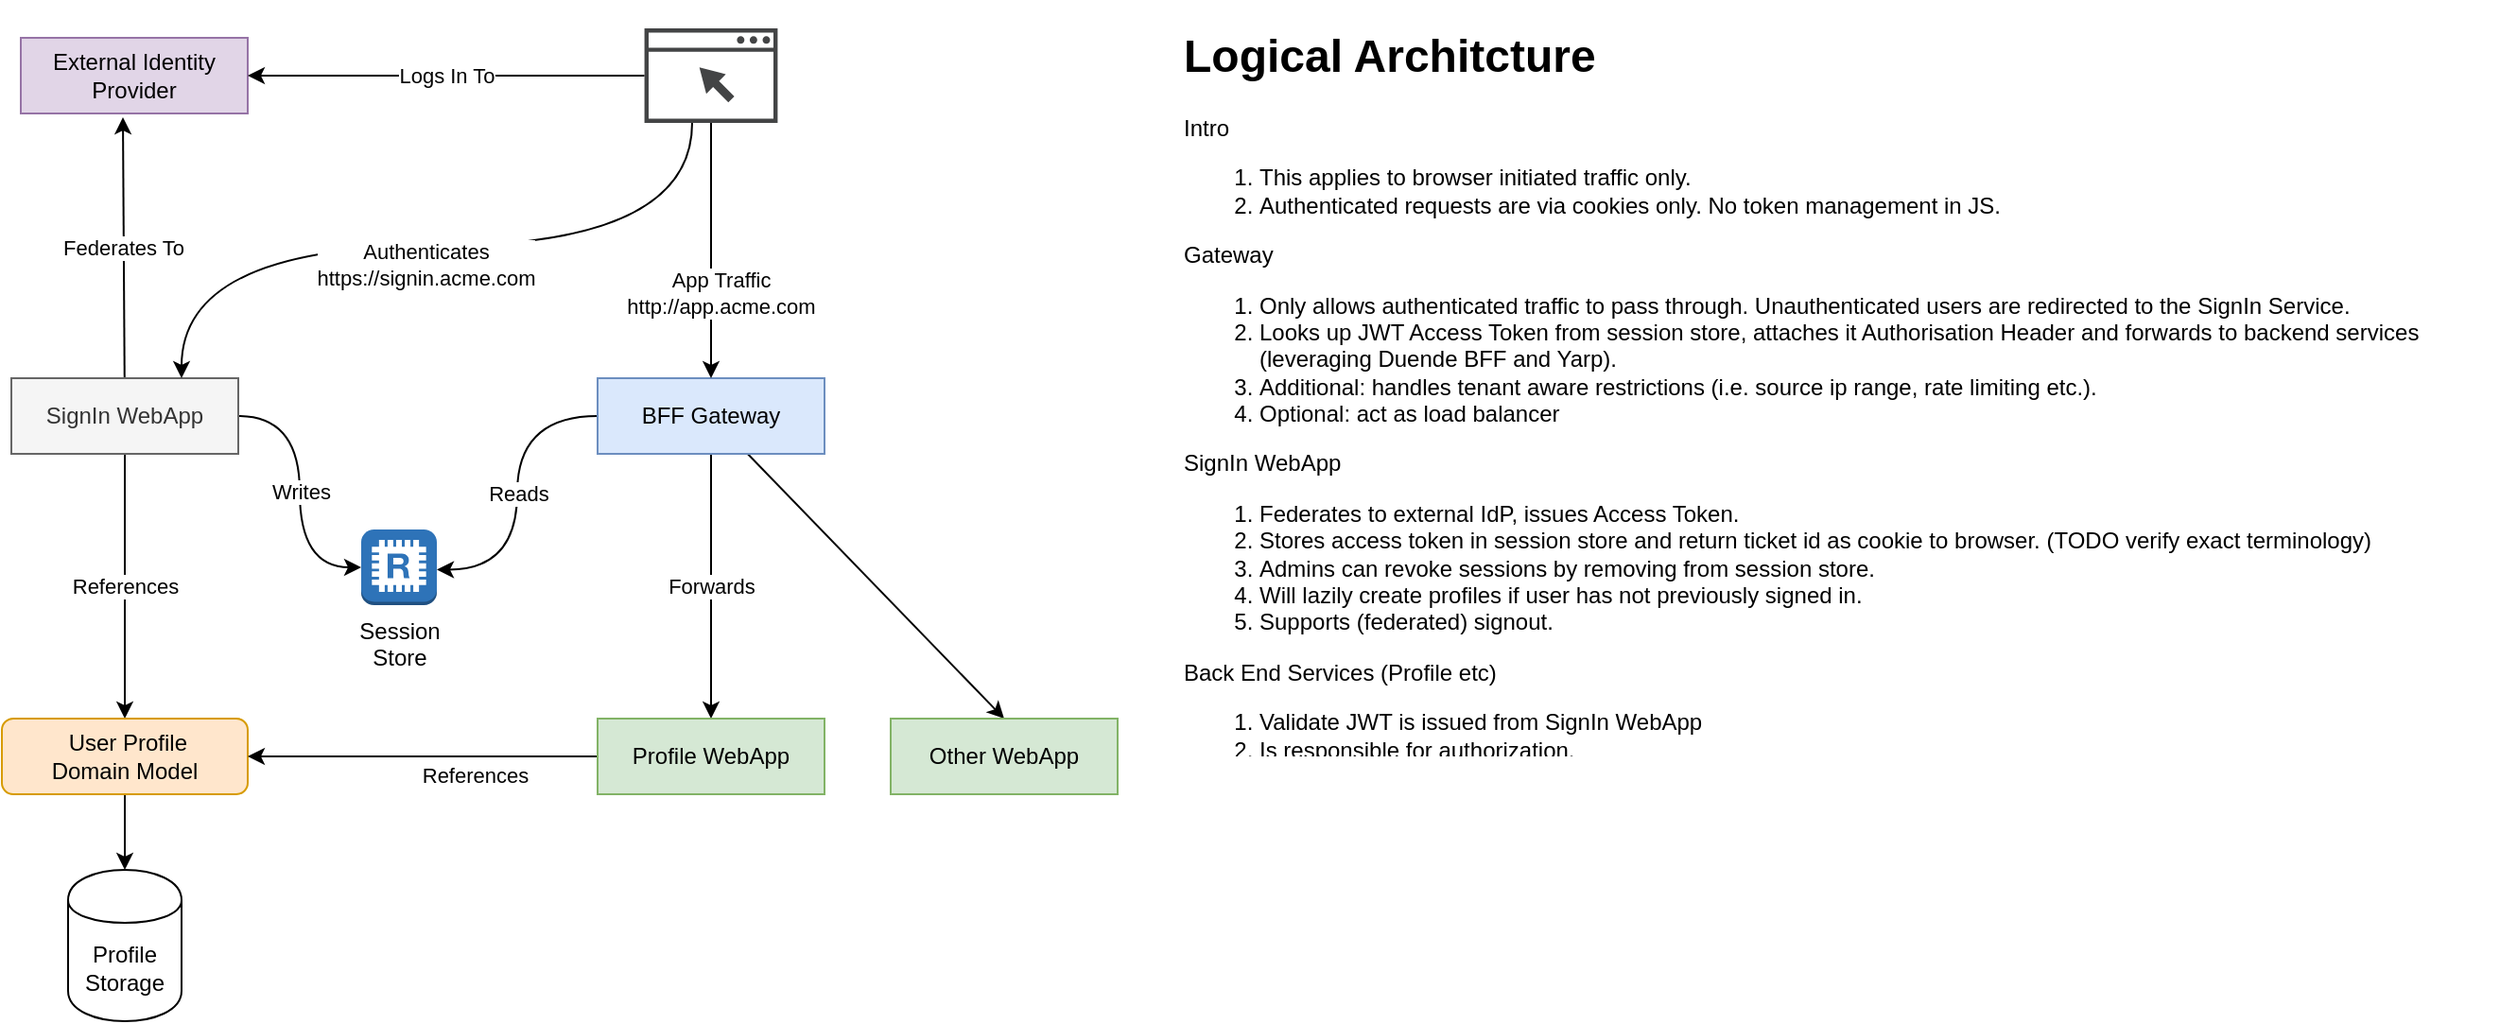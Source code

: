 <mxfile version="12.9.13" type="device"><diagram id="ua64xK7kxZfGMdoCaSgO" name="Page-1"><mxGraphModel dx="1422" dy="952" grid="1" gridSize="10" guides="1" tooltips="1" connect="1" arrows="1" fold="1" page="0" pageScale="1" pageWidth="827" pageHeight="1169" math="0" shadow="0"><root><mxCell id="0"/><mxCell id="1" parent="0"/><mxCell id="rXoIYPhhCEdJAAbiKRI2-9" value="References" style="edgeStyle=orthogonalEdgeStyle;rounded=0;orthogonalLoop=1;jettySize=auto;html=1;entryX=0.5;entryY=0;entryDx=0;entryDy=0;curved=1;" edge="1" parent="1" source="rXoIYPhhCEdJAAbiKRI2-1" target="rXoIYPhhCEdJAAbiKRI2-6"><mxGeometry relative="1" as="geometry"/></mxCell><mxCell id="rXoIYPhhCEdJAAbiKRI2-22" value="Writes" style="edgeStyle=orthogonalEdgeStyle;curved=1;rounded=0;orthogonalLoop=1;jettySize=auto;html=1;entryX=0;entryY=0.5;entryDx=0;entryDy=0;entryPerimeter=0;" edge="1" parent="1" source="rXoIYPhhCEdJAAbiKRI2-1" target="rXoIYPhhCEdJAAbiKRI2-21"><mxGeometry relative="1" as="geometry"/></mxCell><mxCell id="rXoIYPhhCEdJAAbiKRI2-29" value="Federates To" style="edgeStyle=none;rounded=0;orthogonalLoop=1;jettySize=auto;html=1;entryX=0.45;entryY=1.05;entryDx=0;entryDy=0;entryPerimeter=0;" edge="1" parent="1" source="rXoIYPhhCEdJAAbiKRI2-1" target="rXoIYPhhCEdJAAbiKRI2-4"><mxGeometry relative="1" as="geometry"/></mxCell><mxCell id="rXoIYPhhCEdJAAbiKRI2-1" value="SignIn WebApp" style="rounded=0;whiteSpace=wrap;html=1;fillColor=#f5f5f5;strokeColor=#666666;fontColor=#333333;" vertex="1" parent="1"><mxGeometry x="75" y="300" width="120" height="40" as="geometry"/></mxCell><mxCell id="rXoIYPhhCEdJAAbiKRI2-24" value="Reads" style="edgeStyle=orthogonalEdgeStyle;curved=1;rounded=0;orthogonalLoop=1;jettySize=auto;html=1;entryX=1;entryY=0.53;entryDx=0;entryDy=0;entryPerimeter=0;" edge="1" parent="1" source="rXoIYPhhCEdJAAbiKRI2-3" target="rXoIYPhhCEdJAAbiKRI2-21"><mxGeometry relative="1" as="geometry"/></mxCell><mxCell id="rXoIYPhhCEdJAAbiKRI2-33" value="Forwards" style="edgeStyle=none;rounded=0;orthogonalLoop=1;jettySize=auto;html=1;entryX=0.5;entryY=0;entryDx=0;entryDy=0;" edge="1" parent="1" source="rXoIYPhhCEdJAAbiKRI2-3" target="rXoIYPhhCEdJAAbiKRI2-11"><mxGeometry relative="1" as="geometry"/></mxCell><mxCell id="rXoIYPhhCEdJAAbiKRI2-35" style="edgeStyle=none;rounded=0;orthogonalLoop=1;jettySize=auto;html=1;entryX=0.5;entryY=0;entryDx=0;entryDy=0;" edge="1" parent="1" source="rXoIYPhhCEdJAAbiKRI2-3" target="rXoIYPhhCEdJAAbiKRI2-34"><mxGeometry relative="1" as="geometry"/></mxCell><mxCell id="rXoIYPhhCEdJAAbiKRI2-3" value="BFF Gateway" style="rounded=0;whiteSpace=wrap;html=1;fillColor=#dae8fc;strokeColor=#6c8ebf;" vertex="1" parent="1"><mxGeometry x="385" y="300" width="120" height="40" as="geometry"/></mxCell><mxCell id="rXoIYPhhCEdJAAbiKRI2-4" value="External Identity Provider" style="rounded=0;whiteSpace=wrap;html=1;fillColor=#e1d5e7;strokeColor=#9673a6;" vertex="1" parent="1"><mxGeometry x="80" y="120" width="120" height="40" as="geometry"/></mxCell><mxCell id="rXoIYPhhCEdJAAbiKRI2-10" style="edgeStyle=orthogonalEdgeStyle;curved=1;rounded=0;orthogonalLoop=1;jettySize=auto;html=1;" edge="1" parent="1" source="rXoIYPhhCEdJAAbiKRI2-6" target="rXoIYPhhCEdJAAbiKRI2-8"><mxGeometry relative="1" as="geometry"/></mxCell><mxCell id="rXoIYPhhCEdJAAbiKRI2-6" value="&amp;nbsp;User Profile&lt;br&gt;Domain Model" style="rounded=1;whiteSpace=wrap;html=1;align=center;fillColor=#ffe6cc;strokeColor=#d79b00;" vertex="1" parent="1"><mxGeometry x="70" y="480" width="130" height="40" as="geometry"/></mxCell><mxCell id="rXoIYPhhCEdJAAbiKRI2-8" value="Profile Storage" style="shape=cylinder;whiteSpace=wrap;html=1;boundedLbl=1;backgroundOutline=1;align=center;" vertex="1" parent="1"><mxGeometry x="105" y="560" width="60" height="80" as="geometry"/></mxCell><mxCell id="rXoIYPhhCEdJAAbiKRI2-20" value="References" style="edgeStyle=orthogonalEdgeStyle;curved=1;rounded=0;orthogonalLoop=1;jettySize=auto;html=1;entryX=1;entryY=0.5;entryDx=0;entryDy=0;" edge="1" parent="1" source="rXoIYPhhCEdJAAbiKRI2-11" target="rXoIYPhhCEdJAAbiKRI2-6"><mxGeometry x="-0.29" y="10" relative="1" as="geometry"><mxPoint as="offset"/></mxGeometry></mxCell><mxCell id="rXoIYPhhCEdJAAbiKRI2-11" value="Profile WebApp" style="rounded=0;whiteSpace=wrap;html=1;fillColor=#d5e8d4;strokeColor=#82b366;" vertex="1" parent="1"><mxGeometry x="385" y="480" width="120" height="40" as="geometry"/></mxCell><mxCell id="rXoIYPhhCEdJAAbiKRI2-21" value="Session&lt;br&gt;Store" style="outlineConnect=0;dashed=0;verticalLabelPosition=bottom;verticalAlign=top;align=center;html=1;shape=mxgraph.aws3.redis;fillColor=#2E73B8;gradientColor=none;" vertex="1" parent="1"><mxGeometry x="260" y="380" width="40" height="40" as="geometry"/></mxCell><mxCell id="rXoIYPhhCEdJAAbiKRI2-27" value="App Traffic&lt;br&gt;http://app.acme.com" style="rounded=0;orthogonalLoop=1;jettySize=auto;html=1;" edge="1" parent="1" source="rXoIYPhhCEdJAAbiKRI2-26" target="rXoIYPhhCEdJAAbiKRI2-3"><mxGeometry x="0.333" y="5" relative="1" as="geometry"><mxPoint as="offset"/></mxGeometry></mxCell><mxCell id="rXoIYPhhCEdJAAbiKRI2-28" style="edgeStyle=orthogonalEdgeStyle;curved=1;rounded=0;orthogonalLoop=1;jettySize=auto;html=1;entryX=0.75;entryY=0;entryDx=0;entryDy=0;" edge="1" parent="1" source="rXoIYPhhCEdJAAbiKRI2-26" target="rXoIYPhhCEdJAAbiKRI2-1"><mxGeometry relative="1" as="geometry"><Array as="points"><mxPoint x="435" y="230"/><mxPoint x="165" y="230"/></Array></mxGeometry></mxCell><mxCell id="rXoIYPhhCEdJAAbiKRI2-30" value="Authenticates&lt;br&gt;https://signin.acme.com" style="edgeLabel;html=1;align=center;verticalAlign=middle;resizable=0;points=[];" vertex="1" connectable="0" parent="rXoIYPhhCEdJAAbiKRI2-28"><mxGeometry x="-0.195" y="27" relative="1" as="geometry"><mxPoint x="-43.2" y="-17" as="offset"/></mxGeometry></mxCell><mxCell id="rXoIYPhhCEdJAAbiKRI2-38" value="Logs In To" style="edgeStyle=none;rounded=0;orthogonalLoop=1;jettySize=auto;html=1;entryX=1;entryY=0.5;entryDx=0;entryDy=0;" edge="1" parent="1" source="rXoIYPhhCEdJAAbiKRI2-26" target="rXoIYPhhCEdJAAbiKRI2-4"><mxGeometry relative="1" as="geometry"/></mxCell><mxCell id="rXoIYPhhCEdJAAbiKRI2-26" value="" style="pointerEvents=1;shadow=0;dashed=0;html=1;strokeColor=none;fillColor=#434445;aspect=fixed;labelPosition=center;verticalLabelPosition=bottom;verticalAlign=top;align=center;outlineConnect=0;shape=mxgraph.vvd.web_browser;" vertex="1" parent="1"><mxGeometry x="409.79" y="115" width="70.42" height="50" as="geometry"/></mxCell><mxCell id="rXoIYPhhCEdJAAbiKRI2-34" value="Other WebApp" style="rounded=0;whiteSpace=wrap;html=1;fillColor=#d5e8d4;strokeColor=#82b366;" vertex="1" parent="1"><mxGeometry x="540" y="480" width="120" height="40" as="geometry"/></mxCell><mxCell id="rXoIYPhhCEdJAAbiKRI2-36" value="&lt;h1&gt;Logical Architcture&lt;/h1&gt;&lt;div&gt;Intro&lt;/div&gt;&lt;p&gt;&lt;/p&gt;&lt;ol&gt;&lt;li&gt;This applies to browser initiated traffic only.&lt;/li&gt;&lt;li&gt;Authenticated requests are via cookies only. No token management in JS.&lt;/li&gt;&lt;/ol&gt;&lt;div&gt;Gateway&lt;/div&gt;&lt;ol&gt;&lt;li&gt;Only allows authenticated traffic to pass through. Unauthenticated users are redirected to the SignIn Service.&lt;/li&gt;&lt;li&gt;Looks up JWT Access Token from session store, attaches it Authorisation Header and forwards to backend services (leveraging Duende BFF and Yarp).&lt;/li&gt;&lt;li&gt;Additional: handles tenant aware restrictions (i.e. source ip range, rate limiting etc.).&lt;/li&gt;&lt;li&gt;Optional: act as load balancer&lt;/li&gt;&lt;/ol&gt;&lt;div&gt;SignIn WebApp&lt;/div&gt;&lt;div&gt;&lt;ol&gt;&lt;li&gt;Federates to external IdP, issues Access Token.&lt;/li&gt;&lt;li&gt;Stores access token in session store and return ticket id as cookie to browser. (TODO verify exact terminology)&lt;/li&gt;&lt;li&gt;Admins can revoke sessions by removing from session store.&lt;/li&gt;&lt;li&gt;Will lazily create profiles if user has not previously signed in.&lt;/li&gt;&lt;li&gt;Supports (federated) signout.&lt;/li&gt;&lt;/ol&gt;&lt;div&gt;Back End Services (Profile etc)&lt;/div&gt;&lt;/div&gt;&lt;div&gt;&lt;ol&gt;&lt;li&gt;Validate JWT is issued from SignIn WebApp&lt;/li&gt;&lt;li&gt;Is responsible for authorization.&lt;/li&gt;&lt;/ol&gt;&lt;/div&gt;&lt;p&gt;&lt;/p&gt;" style="text;html=1;strokeColor=none;fillColor=none;spacing=5;spacingTop=-20;whiteSpace=wrap;overflow=hidden;rounded=0;align=left;" vertex="1" parent="1"><mxGeometry x="690" y="110" width="700" height="390" as="geometry"/></mxCell></root></mxGraphModel></diagram></mxfile>